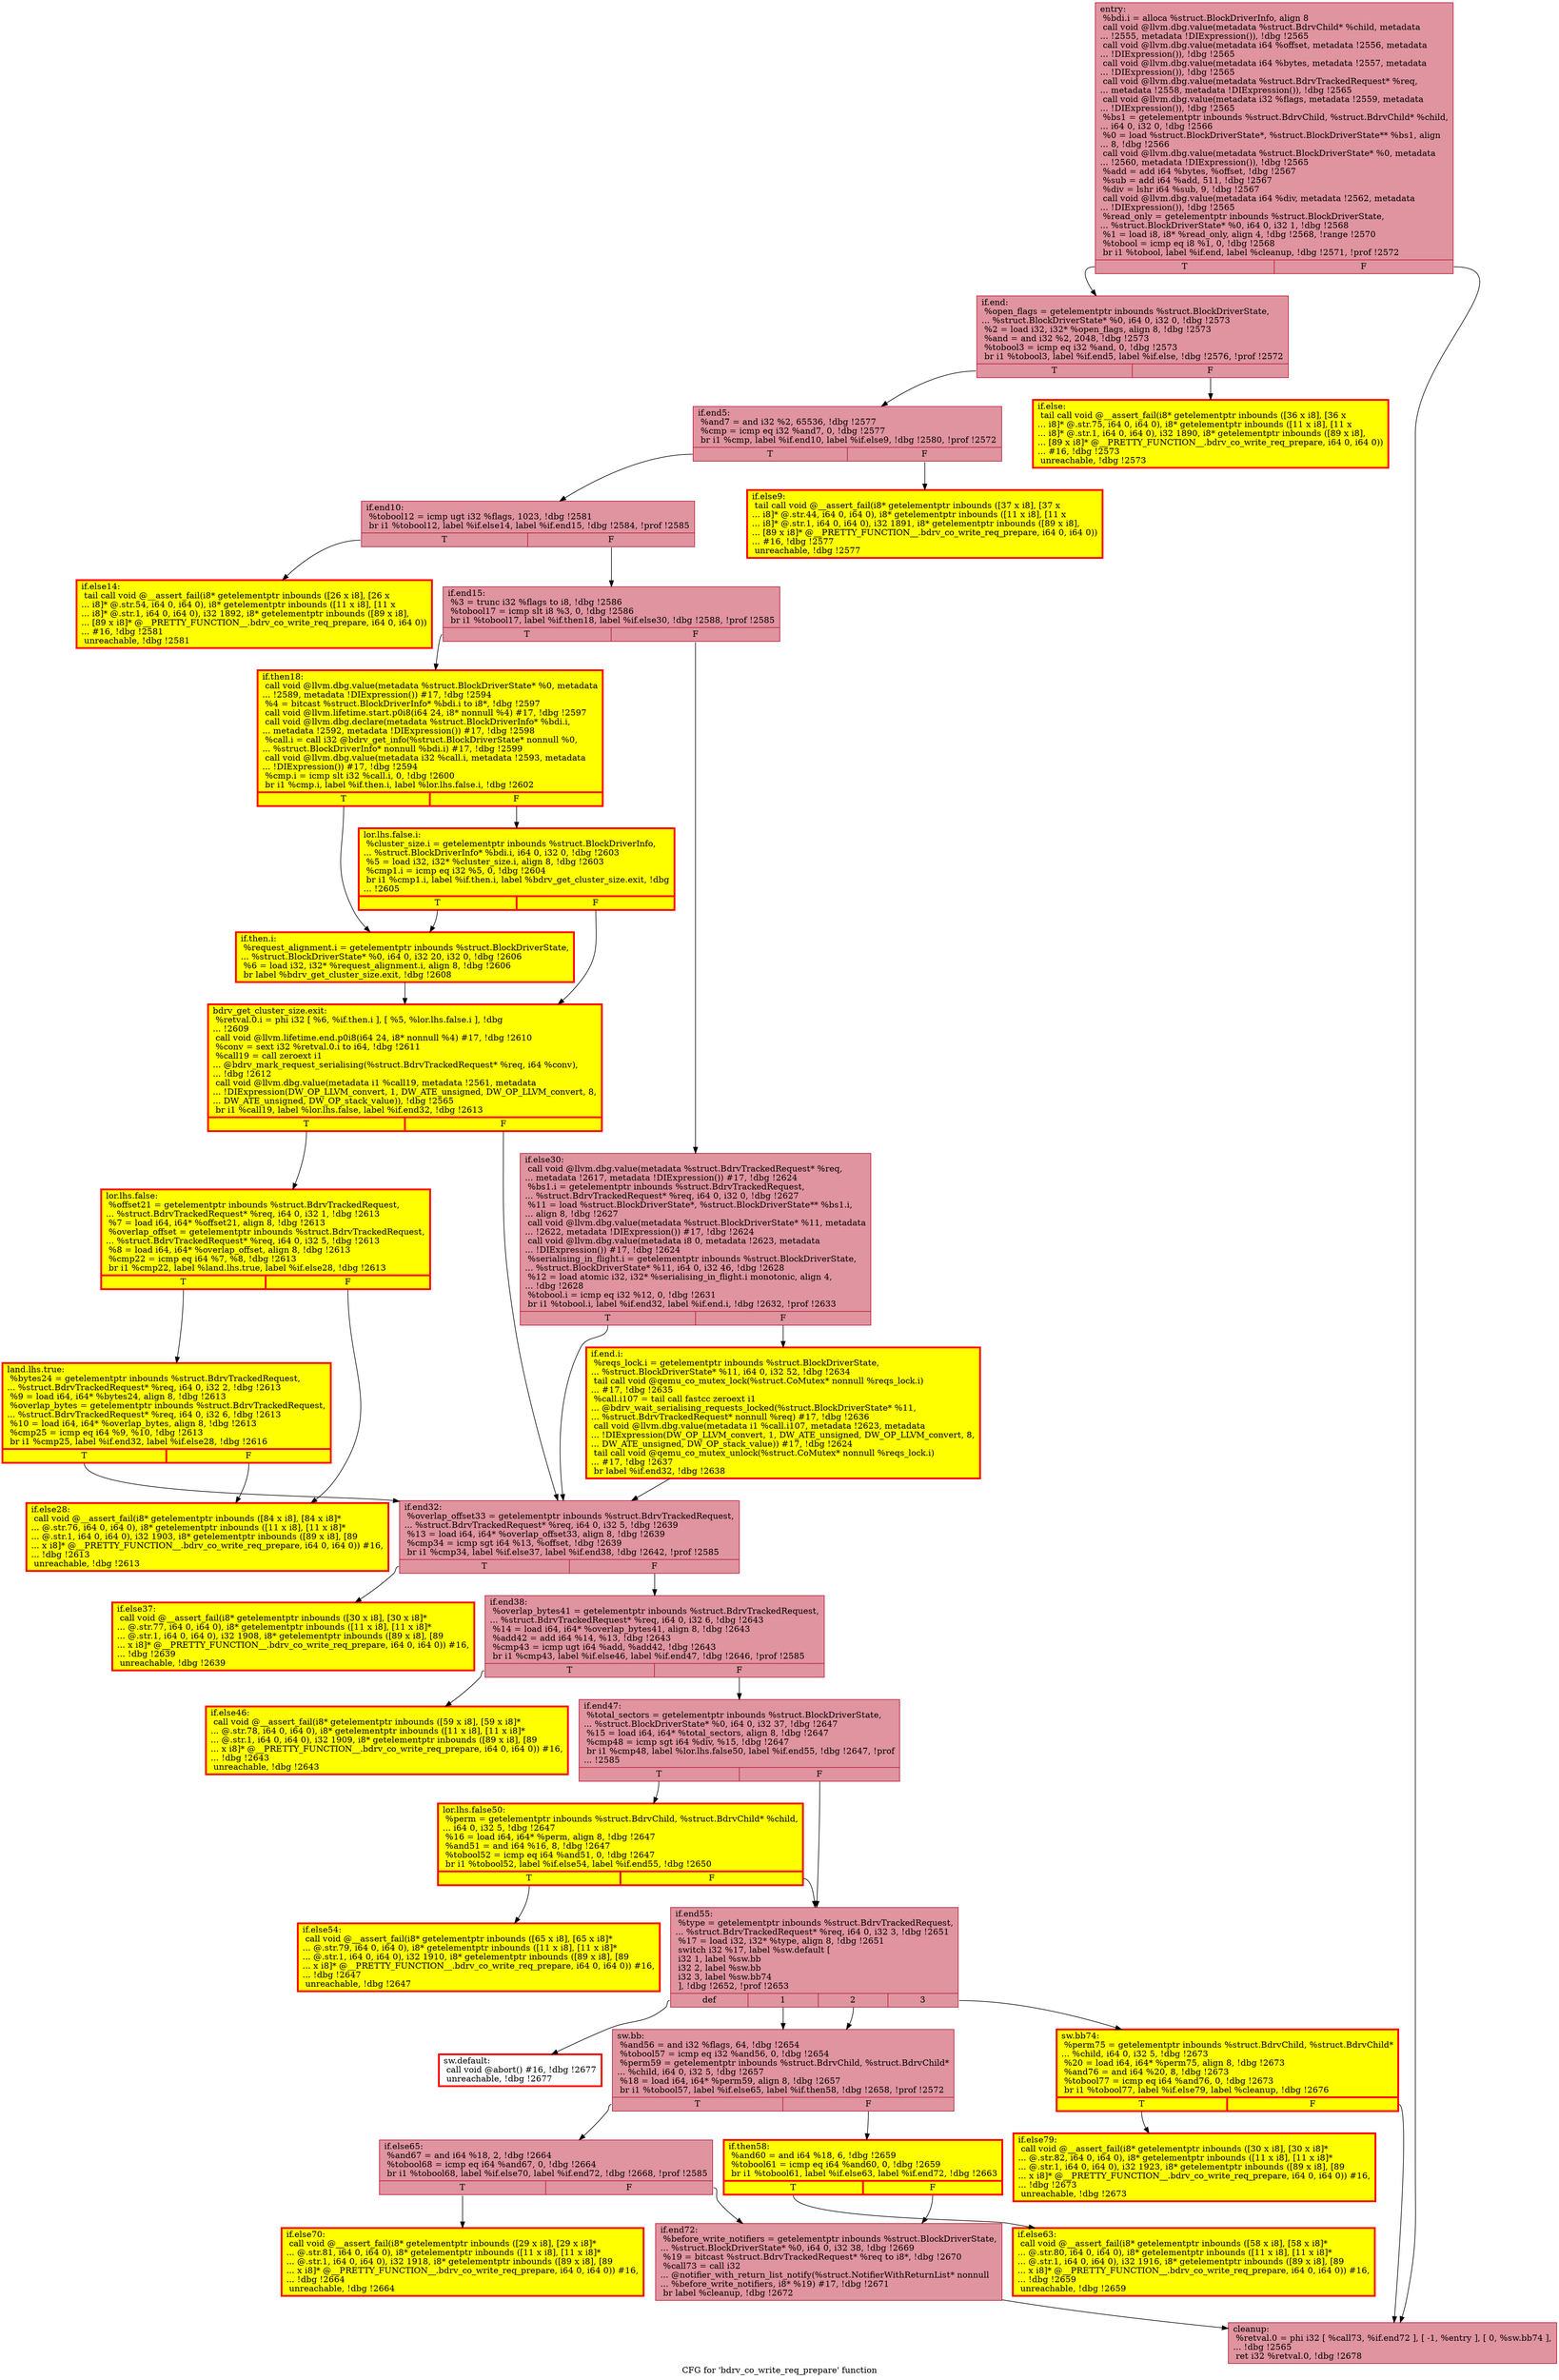 digraph "CFG for 'bdrv_co_write_req_prepare' function" {
	label="CFG for 'bdrv_co_write_req_prepare' function";

	Node0x55cda470e860 [shape=record,color="#b70d28ff", style=filled, fillcolor="#b70d2870",label="{entry:\l  %bdi.i = alloca %struct.BlockDriverInfo, align 8\l  call void @llvm.dbg.value(metadata %struct.BdrvChild* %child, metadata\l... !2555, metadata !DIExpression()), !dbg !2565\l  call void @llvm.dbg.value(metadata i64 %offset, metadata !2556, metadata\l... !DIExpression()), !dbg !2565\l  call void @llvm.dbg.value(metadata i64 %bytes, metadata !2557, metadata\l... !DIExpression()), !dbg !2565\l  call void @llvm.dbg.value(metadata %struct.BdrvTrackedRequest* %req,\l... metadata !2558, metadata !DIExpression()), !dbg !2565\l  call void @llvm.dbg.value(metadata i32 %flags, metadata !2559, metadata\l... !DIExpression()), !dbg !2565\l  %bs1 = getelementptr inbounds %struct.BdrvChild, %struct.BdrvChild* %child,\l... i64 0, i32 0, !dbg !2566\l  %0 = load %struct.BlockDriverState*, %struct.BlockDriverState** %bs1, align\l... 8, !dbg !2566\l  call void @llvm.dbg.value(metadata %struct.BlockDriverState* %0, metadata\l... !2560, metadata !DIExpression()), !dbg !2565\l  %add = add i64 %bytes, %offset, !dbg !2567\l  %sub = add i64 %add, 511, !dbg !2567\l  %div = lshr i64 %sub, 9, !dbg !2567\l  call void @llvm.dbg.value(metadata i64 %div, metadata !2562, metadata\l... !DIExpression()), !dbg !2565\l  %read_only = getelementptr inbounds %struct.BlockDriverState,\l... %struct.BlockDriverState* %0, i64 0, i32 1, !dbg !2568\l  %1 = load i8, i8* %read_only, align 4, !dbg !2568, !range !2570\l  %tobool = icmp eq i8 %1, 0, !dbg !2568\l  br i1 %tobool, label %if.end, label %cleanup, !dbg !2571, !prof !2572\l|{<s0>T|<s1>F}}"];
	Node0x55cda470e860:s0 -> Node0x55cda4713070;
	Node0x55cda470e860:s1 -> Node0x55cda47114c0;
	Node0x55cda4713070 [shape=record,color="#b70d28ff", style=filled, fillcolor="#b70d2870",label="{if.end:                                           \l  %open_flags = getelementptr inbounds %struct.BlockDriverState,\l... %struct.BlockDriverState* %0, i64 0, i32 0, !dbg !2573\l  %2 = load i32, i32* %open_flags, align 8, !dbg !2573\l  %and = and i32 %2, 2048, !dbg !2573\l  %tobool3 = icmp eq i32 %and, 0, !dbg !2573\l  br i1 %tobool3, label %if.end5, label %if.else, !dbg !2576, !prof !2572\l|{<s0>T|<s1>F}}"];
	Node0x55cda4713070:s0 -> Node0x55cda4713cf0;
	Node0x55cda4713070:s1 -> Node0x55cda4713d60;
	Node0x55cda4713d60 [shape=record,penwidth=3.0, style="filled", color="red", fillcolor="yellow",label="{if.else:                                          \l  tail call void @__assert_fail(i8* getelementptr inbounds ([36 x i8], [36 x\l... i8]* @.str.75, i64 0, i64 0), i8* getelementptr inbounds ([11 x i8], [11 x\l... i8]* @.str.1, i64 0, i64 0), i32 1890, i8* getelementptr inbounds ([89 x i8],\l... [89 x i8]* @__PRETTY_FUNCTION__.bdrv_co_write_req_prepare, i64 0, i64 0))\l... #16, !dbg !2573\l  unreachable, !dbg !2573\l}"];
	Node0x55cda4713cf0 [shape=record,color="#b70d28ff", style=filled, fillcolor="#b70d2870",label="{if.end5:                                          \l  %and7 = and i32 %2, 65536, !dbg !2577\l  %cmp = icmp eq i32 %and7, 0, !dbg !2577\l  br i1 %cmp, label %if.end10, label %if.else9, !dbg !2580, !prof !2572\l|{<s0>T|<s1>F}}"];
	Node0x55cda4713cf0:s0 -> Node0x55cda4714940;
	Node0x55cda4713cf0:s1 -> Node0x55cda47149b0;
	Node0x55cda47149b0 [shape=record,penwidth=3.0, style="filled", color="red", fillcolor="yellow",label="{if.else9:                                         \l  tail call void @__assert_fail(i8* getelementptr inbounds ([37 x i8], [37 x\l... i8]* @.str.44, i64 0, i64 0), i8* getelementptr inbounds ([11 x i8], [11 x\l... i8]* @.str.1, i64 0, i64 0), i32 1891, i8* getelementptr inbounds ([89 x i8],\l... [89 x i8]* @__PRETTY_FUNCTION__.bdrv_co_write_req_prepare, i64 0, i64 0))\l... #16, !dbg !2577\l  unreachable, !dbg !2577\l}"];
	Node0x55cda4714940 [shape=record,color="#b70d28ff", style=filled, fillcolor="#b70d2870",label="{if.end10:                                         \l  %tobool12 = icmp ugt i32 %flags, 1023, !dbg !2581\l  br i1 %tobool12, label %if.else14, label %if.end15, !dbg !2584, !prof !2585\l|{<s0>T|<s1>F}}"];
	Node0x55cda4714940:s0 -> Node0x55cda47152e0;
	Node0x55cda4714940:s1 -> Node0x55cda4715290;
	Node0x55cda47152e0 [shape=record,penwidth=3.0, style="filled", color="red", fillcolor="yellow",label="{if.else14:                                        \l  tail call void @__assert_fail(i8* getelementptr inbounds ([26 x i8], [26 x\l... i8]* @.str.54, i64 0, i64 0), i8* getelementptr inbounds ([11 x i8], [11 x\l... i8]* @.str.1, i64 0, i64 0), i32 1892, i8* getelementptr inbounds ([89 x i8],\l... [89 x i8]* @__PRETTY_FUNCTION__.bdrv_co_write_req_prepare, i64 0, i64 0))\l... #16, !dbg !2581\l  unreachable, !dbg !2581\l}"];
	Node0x55cda4715290 [shape=record,color="#b70d28ff", style=filled, fillcolor="#b70d2870",label="{if.end15:                                         \l  %3 = trunc i32 %flags to i8, !dbg !2586\l  %tobool17 = icmp slt i8 %3, 0, !dbg !2586\l  br i1 %tobool17, label %if.then18, label %if.else30, !dbg !2588, !prof !2585\l|{<s0>T|<s1>F}}"];
	Node0x55cda4715290:s0 -> Node0x55cda4715850;
	Node0x55cda4715290:s1 -> Node0x55cda4715990;
	Node0x55cda4715850 [shape=record,penwidth=3.0, style="filled", color="red", fillcolor="yellow",label="{if.then18:                                        \l  call void @llvm.dbg.value(metadata %struct.BlockDriverState* %0, metadata\l... !2589, metadata !DIExpression()) #17, !dbg !2594\l  %4 = bitcast %struct.BlockDriverInfo* %bdi.i to i8*, !dbg !2597\l  call void @llvm.lifetime.start.p0i8(i64 24, i8* nonnull %4) #17, !dbg !2597\l  call void @llvm.dbg.declare(metadata %struct.BlockDriverInfo* %bdi.i,\l... metadata !2592, metadata !DIExpression()) #17, !dbg !2598\l  %call.i = call i32 @bdrv_get_info(%struct.BlockDriverState* nonnull %0,\l... %struct.BlockDriverInfo* nonnull %bdi.i) #17, !dbg !2599\l  call void @llvm.dbg.value(metadata i32 %call.i, metadata !2593, metadata\l... !DIExpression()) #17, !dbg !2594\l  %cmp.i = icmp slt i32 %call.i, 0, !dbg !2600\l  br i1 %cmp.i, label %if.then.i, label %lor.lhs.false.i, !dbg !2602\l|{<s0>T|<s1>F}}"];
	Node0x55cda4715850:s0 -> Node0x55cda4611940;
	Node0x55cda4715850:s1 -> Node0x55cda3d51b50;
	Node0x55cda3d51b50 [shape=record,penwidth=3.0, style="filled", color="red", fillcolor="yellow",label="{lor.lhs.false.i:                                  \l  %cluster_size.i = getelementptr inbounds %struct.BlockDriverInfo,\l... %struct.BlockDriverInfo* %bdi.i, i64 0, i32 0, !dbg !2603\l  %5 = load i32, i32* %cluster_size.i, align 8, !dbg !2603\l  %cmp1.i = icmp eq i32 %5, 0, !dbg !2604\l  br i1 %cmp1.i, label %if.then.i, label %bdrv_get_cluster_size.exit, !dbg\l... !2605\l|{<s0>T|<s1>F}}"];
	Node0x55cda3d51b50:s0 -> Node0x55cda4611940;
	Node0x55cda3d51b50:s1 -> Node0x55cda43c49e0;
	Node0x55cda4611940 [shape=record,penwidth=3.0, style="filled", color="red", fillcolor="yellow",label="{if.then.i:                                        \l  %request_alignment.i = getelementptr inbounds %struct.BlockDriverState,\l... %struct.BlockDriverState* %0, i64 0, i32 20, i32 0, !dbg !2606\l  %6 = load i32, i32* %request_alignment.i, align 8, !dbg !2606\l  br label %bdrv_get_cluster_size.exit, !dbg !2608\l}"];
	Node0x55cda4611940 -> Node0x55cda43c49e0;
	Node0x55cda43c49e0 [shape=record,penwidth=3.0, style="filled", color="red", fillcolor="yellow",label="{bdrv_get_cluster_size.exit:                       \l  %retval.0.i = phi i32 [ %6, %if.then.i ], [ %5, %lor.lhs.false.i ], !dbg\l... !2609\l  call void @llvm.lifetime.end.p0i8(i64 24, i8* nonnull %4) #17, !dbg !2610\l  %conv = sext i32 %retval.0.i to i64, !dbg !2611\l  %call19 = call zeroext i1\l... @bdrv_mark_request_serialising(%struct.BdrvTrackedRequest* %req, i64 %conv),\l... !dbg !2612\l  call void @llvm.dbg.value(metadata i1 %call19, metadata !2561, metadata\l... !DIExpression(DW_OP_LLVM_convert, 1, DW_ATE_unsigned, DW_OP_LLVM_convert, 8,\l... DW_ATE_unsigned, DW_OP_stack_value)), !dbg !2565\l  br i1 %call19, label %lor.lhs.false, label %if.end32, !dbg !2613\l|{<s0>T|<s1>F}}"];
	Node0x55cda43c49e0:s0 -> Node0x55cda47167c0;
	Node0x55cda43c49e0:s1 -> Node0x55cda4715940;
	Node0x55cda47167c0 [shape=record,penwidth=3.0, style="filled", color="red", fillcolor="yellow",label="{lor.lhs.false:                                    \l  %offset21 = getelementptr inbounds %struct.BdrvTrackedRequest,\l... %struct.BdrvTrackedRequest* %req, i64 0, i32 1, !dbg !2613\l  %7 = load i64, i64* %offset21, align 8, !dbg !2613\l  %overlap_offset = getelementptr inbounds %struct.BdrvTrackedRequest,\l... %struct.BdrvTrackedRequest* %req, i64 0, i32 5, !dbg !2613\l  %8 = load i64, i64* %overlap_offset, align 8, !dbg !2613\l  %cmp22 = icmp eq i64 %7, %8, !dbg !2613\l  br i1 %cmp22, label %land.lhs.true, label %if.else28, !dbg !2613\l|{<s0>T|<s1>F}}"];
	Node0x55cda47167c0:s0 -> Node0x55cda4716a30;
	Node0x55cda47167c0:s1 -> Node0x55cda4716770;
	Node0x55cda4716a30 [shape=record,penwidth=3.0, style="filled", color="red", fillcolor="yellow",label="{land.lhs.true:                                    \l  %bytes24 = getelementptr inbounds %struct.BdrvTrackedRequest,\l... %struct.BdrvTrackedRequest* %req, i64 0, i32 2, !dbg !2613\l  %9 = load i64, i64* %bytes24, align 8, !dbg !2613\l  %overlap_bytes = getelementptr inbounds %struct.BdrvTrackedRequest,\l... %struct.BdrvTrackedRequest* %req, i64 0, i32 6, !dbg !2613\l  %10 = load i64, i64* %overlap_bytes, align 8, !dbg !2613\l  %cmp25 = icmp eq i64 %9, %10, !dbg !2613\l  br i1 %cmp25, label %if.end32, label %if.else28, !dbg !2616\l|{<s0>T|<s1>F}}"];
	Node0x55cda4716a30:s0 -> Node0x55cda4715940;
	Node0x55cda4716a30:s1 -> Node0x55cda4716770;
	Node0x55cda4716770 [shape=record,penwidth=3.0, style="filled", color="red", fillcolor="yellow",label="{if.else28:                                        \l  call void @__assert_fail(i8* getelementptr inbounds ([84 x i8], [84 x i8]*\l... @.str.76, i64 0, i64 0), i8* getelementptr inbounds ([11 x i8], [11 x i8]*\l... @.str.1, i64 0, i64 0), i32 1903, i8* getelementptr inbounds ([89 x i8], [89\l... x i8]* @__PRETTY_FUNCTION__.bdrv_co_write_req_prepare, i64 0, i64 0)) #16,\l... !dbg !2613\l  unreachable, !dbg !2613\l}"];
	Node0x55cda4715990 [shape=record,color="#b70d28ff", style=filled, fillcolor="#b70d2870",label="{if.else30:                                        \l  call void @llvm.dbg.value(metadata %struct.BdrvTrackedRequest* %req,\l... metadata !2617, metadata !DIExpression()) #17, !dbg !2624\l  %bs1.i = getelementptr inbounds %struct.BdrvTrackedRequest,\l... %struct.BdrvTrackedRequest* %req, i64 0, i32 0, !dbg !2627\l  %11 = load %struct.BlockDriverState*, %struct.BlockDriverState** %bs1.i,\l... align 8, !dbg !2627\l  call void @llvm.dbg.value(metadata %struct.BlockDriverState* %11, metadata\l... !2622, metadata !DIExpression()) #17, !dbg !2624\l  call void @llvm.dbg.value(metadata i8 0, metadata !2623, metadata\l... !DIExpression()) #17, !dbg !2624\l  %serialising_in_flight.i = getelementptr inbounds %struct.BlockDriverState,\l... %struct.BlockDriverState* %11, i64 0, i32 46, !dbg !2628\l  %12 = load atomic i32, i32* %serialising_in_flight.i monotonic, align 4,\l... !dbg !2628\l  %tobool.i = icmp eq i32 %12, 0, !dbg !2631\l  br i1 %tobool.i, label %if.end32, label %if.end.i, !dbg !2632, !prof !2633\l|{<s0>T|<s1>F}}"];
	Node0x55cda4715990:s0 -> Node0x55cda4715940;
	Node0x55cda4715990:s1 -> Node0x55cda429f910;
	Node0x55cda429f910 [shape=record,penwidth=3.0, style="filled", color="red", fillcolor="yellow",label="{if.end.i:                                         \l  %reqs_lock.i = getelementptr inbounds %struct.BlockDriverState,\l... %struct.BlockDriverState* %11, i64 0, i32 52, !dbg !2634\l  tail call void @qemu_co_mutex_lock(%struct.CoMutex* nonnull %reqs_lock.i)\l... #17, !dbg !2635\l  %call.i107 = tail call fastcc zeroext i1\l... @bdrv_wait_serialising_requests_locked(%struct.BlockDriverState* %11,\l... %struct.BdrvTrackedRequest* nonnull %req) #17, !dbg !2636\l  call void @llvm.dbg.value(metadata i1 %call.i107, metadata !2623, metadata\l... !DIExpression(DW_OP_LLVM_convert, 1, DW_ATE_unsigned, DW_OP_LLVM_convert, 8,\l... DW_ATE_unsigned, DW_OP_stack_value)) #17, !dbg !2624\l  tail call void @qemu_co_mutex_unlock(%struct.CoMutex* nonnull %reqs_lock.i)\l... #17, !dbg !2637\l  br label %if.end32, !dbg !2638\l}"];
	Node0x55cda429f910 -> Node0x55cda4715940;
	Node0x55cda4715940 [shape=record,color="#b70d28ff", style=filled, fillcolor="#b70d2870",label="{if.end32:                                         \l  %overlap_offset33 = getelementptr inbounds %struct.BdrvTrackedRequest,\l... %struct.BdrvTrackedRequest* %req, i64 0, i32 5, !dbg !2639\l  %13 = load i64, i64* %overlap_offset33, align 8, !dbg !2639\l  %cmp34 = icmp sgt i64 %13, %offset, !dbg !2639\l  br i1 %cmp34, label %if.else37, label %if.end38, !dbg !2642, !prof !2585\l|{<s0>T|<s1>F}}"];
	Node0x55cda4715940:s0 -> Node0x55cda4717ee0;
	Node0x55cda4715940:s1 -> Node0x55cda4717e90;
	Node0x55cda4717ee0 [shape=record,penwidth=3.0, style="filled", color="red", fillcolor="yellow",label="{if.else37:                                        \l  call void @__assert_fail(i8* getelementptr inbounds ([30 x i8], [30 x i8]*\l... @.str.77, i64 0, i64 0), i8* getelementptr inbounds ([11 x i8], [11 x i8]*\l... @.str.1, i64 0, i64 0), i32 1908, i8* getelementptr inbounds ([89 x i8], [89\l... x i8]* @__PRETTY_FUNCTION__.bdrv_co_write_req_prepare, i64 0, i64 0)) #16,\l... !dbg !2639\l  unreachable, !dbg !2639\l}"];
	Node0x55cda4717e90 [shape=record,color="#b70d28ff", style=filled, fillcolor="#b70d2870",label="{if.end38:                                         \l  %overlap_bytes41 = getelementptr inbounds %struct.BdrvTrackedRequest,\l... %struct.BdrvTrackedRequest* %req, i64 0, i32 6, !dbg !2643\l  %14 = load i64, i64* %overlap_bytes41, align 8, !dbg !2643\l  %add42 = add i64 %14, %13, !dbg !2643\l  %cmp43 = icmp ugt i64 %add, %add42, !dbg !2643\l  br i1 %cmp43, label %if.else46, label %if.end47, !dbg !2646, !prof !2585\l|{<s0>T|<s1>F}}"];
	Node0x55cda4717e90:s0 -> Node0x55cda47188a0;
	Node0x55cda4717e90:s1 -> Node0x55cda4718850;
	Node0x55cda47188a0 [shape=record,penwidth=3.0, style="filled", color="red", fillcolor="yellow",label="{if.else46:                                        \l  call void @__assert_fail(i8* getelementptr inbounds ([59 x i8], [59 x i8]*\l... @.str.78, i64 0, i64 0), i8* getelementptr inbounds ([11 x i8], [11 x i8]*\l... @.str.1, i64 0, i64 0), i32 1909, i8* getelementptr inbounds ([89 x i8], [89\l... x i8]* @__PRETTY_FUNCTION__.bdrv_co_write_req_prepare, i64 0, i64 0)) #16,\l... !dbg !2643\l  unreachable, !dbg !2643\l}"];
	Node0x55cda4718850 [shape=record,color="#b70d28ff", style=filled, fillcolor="#b70d2870",label="{if.end47:                                         \l  %total_sectors = getelementptr inbounds %struct.BlockDriverState,\l... %struct.BlockDriverState* %0, i64 0, i32 37, !dbg !2647\l  %15 = load i64, i64* %total_sectors, align 8, !dbg !2647\l  %cmp48 = icmp sgt i64 %div, %15, !dbg !2647\l  br i1 %cmp48, label %lor.lhs.false50, label %if.end55, !dbg !2647, !prof\l... !2585\l|{<s0>T|<s1>F}}"];
	Node0x55cda4718850:s0 -> Node0x55cda4719670;
	Node0x55cda4718850:s1 -> Node0x55cda47195d0;
	Node0x55cda4719670 [shape=record,penwidth=3.0, style="filled", color="red", fillcolor="yellow",label="{lor.lhs.false50:                                  \l  %perm = getelementptr inbounds %struct.BdrvChild, %struct.BdrvChild* %child,\l... i64 0, i32 5, !dbg !2647\l  %16 = load i64, i64* %perm, align 8, !dbg !2647\l  %and51 = and i64 %16, 8, !dbg !2647\l  %tobool52 = icmp eq i64 %and51, 0, !dbg !2647\l  br i1 %tobool52, label %if.else54, label %if.end55, !dbg !2650\l|{<s0>T|<s1>F}}"];
	Node0x55cda4719670:s0 -> Node0x55cda4719620;
	Node0x55cda4719670:s1 -> Node0x55cda47195d0;
	Node0x55cda4719620 [shape=record,penwidth=3.0, style="filled", color="red", fillcolor="yellow",label="{if.else54:                                        \l  call void @__assert_fail(i8* getelementptr inbounds ([65 x i8], [65 x i8]*\l... @.str.79, i64 0, i64 0), i8* getelementptr inbounds ([11 x i8], [11 x i8]*\l... @.str.1, i64 0, i64 0), i32 1910, i8* getelementptr inbounds ([89 x i8], [89\l... x i8]* @__PRETTY_FUNCTION__.bdrv_co_write_req_prepare, i64 0, i64 0)) #16,\l... !dbg !2647\l  unreachable, !dbg !2647\l}"];
	Node0x55cda47195d0 [shape=record,color="#b70d28ff", style=filled, fillcolor="#b70d2870",label="{if.end55:                                         \l  %type = getelementptr inbounds %struct.BdrvTrackedRequest,\l... %struct.BdrvTrackedRequest* %req, i64 0, i32 3, !dbg !2651\l  %17 = load i32, i32* %type, align 8, !dbg !2651\l  switch i32 %17, label %sw.default [\l    i32 1, label %sw.bb\l    i32 2, label %sw.bb\l    i32 3, label %sw.bb74\l  ], !dbg !2652, !prof !2653\l|{<s0>def|<s1>1|<s2>2|<s3>3}}"];
	Node0x55cda47195d0:s0 -> Node0x55cda471a860;
	Node0x55cda47195d0:s1 -> Node0x55cda471ac70;
	Node0x55cda47195d0:s2 -> Node0x55cda471ac70;
	Node0x55cda47195d0:s3 -> Node0x55cda471ce40;
	Node0x55cda471ac70 [shape=record,color="#b70d28ff", style=filled, fillcolor="#b70d2870",label="{sw.bb:                                            \l  %and56 = and i32 %flags, 64, !dbg !2654\l  %tobool57 = icmp eq i32 %and56, 0, !dbg !2654\l  %perm59 = getelementptr inbounds %struct.BdrvChild, %struct.BdrvChild*\l... %child, i64 0, i32 5, !dbg !2657\l  %18 = load i64, i64* %perm59, align 8, !dbg !2657\l  br i1 %tobool57, label %if.else65, label %if.then58, !dbg !2658, !prof !2572\l|{<s0>T|<s1>F}}"];
	Node0x55cda471ac70:s0 -> Node0x55cda471ae40;
	Node0x55cda471ac70:s1 -> Node0x55cda471ad60;
	Node0x55cda471ad60 [shape=record,penwidth=3.0, style="filled", color="red", fillcolor="yellow",label="{if.then58:                                        \l  %and60 = and i64 %18, 6, !dbg !2659\l  %tobool61 = icmp eq i64 %and60, 0, !dbg !2659\l  br i1 %tobool61, label %if.else63, label %if.end72, !dbg !2663\l|{<s0>T|<s1>F}}"];
	Node0x55cda471ad60:s0 -> Node0x55cda471b380;
	Node0x55cda471ad60:s1 -> Node0x55cda471add0;
	Node0x55cda471b380 [shape=record,penwidth=3.0, style="filled", color="red", fillcolor="yellow",label="{if.else63:                                        \l  call void @__assert_fail(i8* getelementptr inbounds ([58 x i8], [58 x i8]*\l... @.str.80, i64 0, i64 0), i8* getelementptr inbounds ([11 x i8], [11 x i8]*\l... @.str.1, i64 0, i64 0), i32 1916, i8* getelementptr inbounds ([89 x i8], [89\l... x i8]* @__PRETTY_FUNCTION__.bdrv_co_write_req_prepare, i64 0, i64 0)) #16,\l... !dbg !2659\l  unreachable, !dbg !2659\l}"];
	Node0x55cda471ae40 [shape=record,color="#b70d28ff", style=filled, fillcolor="#b70d2870",label="{if.else65:                                        \l  %and67 = and i64 %18, 2, !dbg !2664\l  %tobool68 = icmp eq i64 %and67, 0, !dbg !2664\l  br i1 %tobool68, label %if.else70, label %if.end72, !dbg !2668, !prof !2585\l|{<s0>T|<s1>F}}"];
	Node0x55cda471ae40:s0 -> Node0x55cda471c5e0;
	Node0x55cda471ae40:s1 -> Node0x55cda471add0;
	Node0x55cda471c5e0 [shape=record,penwidth=3.0, style="filled", color="red", fillcolor="yellow",label="{if.else70:                                        \l  call void @__assert_fail(i8* getelementptr inbounds ([29 x i8], [29 x i8]*\l... @.str.81, i64 0, i64 0), i8* getelementptr inbounds ([11 x i8], [11 x i8]*\l... @.str.1, i64 0, i64 0), i32 1918, i8* getelementptr inbounds ([89 x i8], [89\l... x i8]* @__PRETTY_FUNCTION__.bdrv_co_write_req_prepare, i64 0, i64 0)) #16,\l... !dbg !2664\l  unreachable, !dbg !2664\l}"];
	Node0x55cda471add0 [shape=record,color="#b70d28ff", style=filled, fillcolor="#b70d2870",label="{if.end72:                                         \l  %before_write_notifiers = getelementptr inbounds %struct.BlockDriverState,\l... %struct.BlockDriverState* %0, i64 0, i32 38, !dbg !2669\l  %19 = bitcast %struct.BdrvTrackedRequest* %req to i8*, !dbg !2670\l  %call73 = call i32\l... @notifier_with_return_list_notify(%struct.NotifierWithReturnList* nonnull\l... %before_write_notifiers, i8* %19) #17, !dbg !2671\l  br label %cleanup, !dbg !2672\l}"];
	Node0x55cda471add0 -> Node0x55cda47114c0;
	Node0x55cda471ce40 [shape=record,penwidth=3.0, style="filled", color="red", fillcolor="yellow",label="{sw.bb74:                                          \l  %perm75 = getelementptr inbounds %struct.BdrvChild, %struct.BdrvChild*\l... %child, i64 0, i32 5, !dbg !2673\l  %20 = load i64, i64* %perm75, align 8, !dbg !2673\l  %and76 = and i64 %20, 8, !dbg !2673\l  %tobool77 = icmp eq i64 %and76, 0, !dbg !2673\l  br i1 %tobool77, label %if.else79, label %cleanup, !dbg !2676\l|{<s0>T|<s1>F}}"];
	Node0x55cda471ce40:s0 -> Node0x55cda471e4d0;
	Node0x55cda471ce40:s1 -> Node0x55cda47114c0;
	Node0x55cda471e4d0 [shape=record,penwidth=3.0, style="filled", color="red", fillcolor="yellow",label="{if.else79:                                        \l  call void @__assert_fail(i8* getelementptr inbounds ([30 x i8], [30 x i8]*\l... @.str.82, i64 0, i64 0), i8* getelementptr inbounds ([11 x i8], [11 x i8]*\l... @.str.1, i64 0, i64 0), i32 1923, i8* getelementptr inbounds ([89 x i8], [89\l... x i8]* @__PRETTY_FUNCTION__.bdrv_co_write_req_prepare, i64 0, i64 0)) #16,\l... !dbg !2673\l  unreachable, !dbg !2673\l}"];
	Node0x55cda471a860 [shape=record,penwidth=3.0, color="red",label="{sw.default:                                       \l  call void @abort() #16, !dbg !2677\l  unreachable, !dbg !2677\l}"];
	Node0x55cda47114c0 [shape=record,color="#b70d28ff", style=filled, fillcolor="#b70d2870",label="{cleanup:                                          \l  %retval.0 = phi i32 [ %call73, %if.end72 ], [ -1, %entry ], [ 0, %sw.bb74 ],\l... !dbg !2565\l  ret i32 %retval.0, !dbg !2678\l}"];
}
